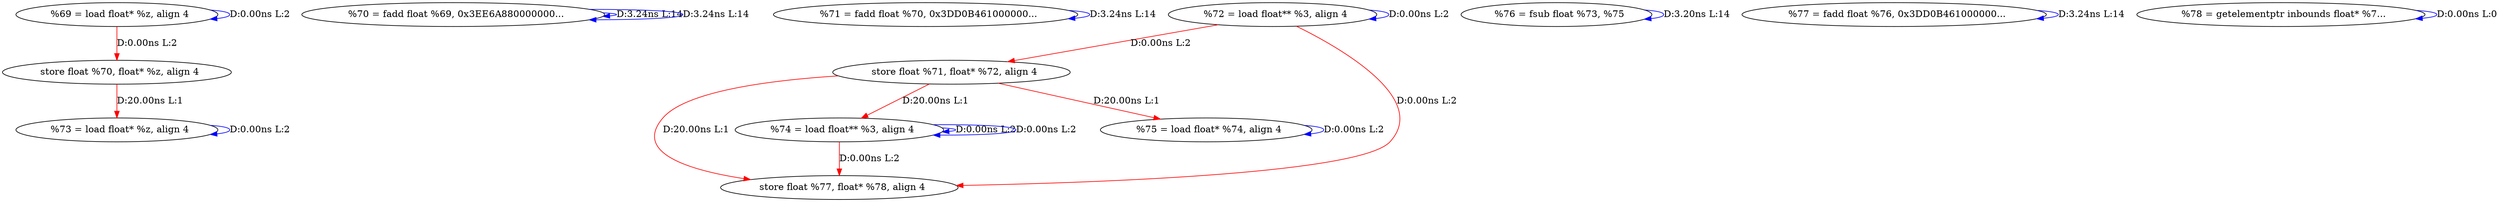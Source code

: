 digraph {
Node0x2e0cad0[label="  %69 = load float* %z, align 4"];
Node0x2e0cad0 -> Node0x2e0cad0[label="D:0.00ns L:2",color=blue];
Node0x2e18420[label="  store float %70, float* %z, align 4"];
Node0x2e0cad0 -> Node0x2e18420[label="D:0.00ns L:2",color=red];
Node0x2e18340[label="  %70 = fadd float %69, 0x3EE6A880000000..."];
Node0x2e18340 -> Node0x2e18340[label="D:3.24ns L:14",color=blue];
Node0x2e18340 -> Node0x2e18340[label="D:3.24ns L:14",color=blue];
Node0x2e187a0[label="  %73 = load float* %z, align 4"];
Node0x2e18420 -> Node0x2e187a0[label="D:20.00ns L:1",color=red];
Node0x2e18500[label="  %71 = fadd float %70, 0x3DD0B461000000..."];
Node0x2e18500 -> Node0x2e18500[label="D:3.24ns L:14",color=blue];
Node0x2e185e0[label="  %72 = load float** %3, align 4"];
Node0x2e185e0 -> Node0x2e185e0[label="D:0.00ns L:2",color=blue];
Node0x2e186c0[label="  store float %71, float* %72, align 4"];
Node0x2e185e0 -> Node0x2e186c0[label="D:0.00ns L:2",color=red];
Node0x2e18ce0[label="  store float %77, float* %78, align 4"];
Node0x2e185e0 -> Node0x2e18ce0[label="D:0.00ns L:2",color=red];
Node0x2e18880[label="  %74 = load float** %3, align 4"];
Node0x2e186c0 -> Node0x2e18880[label="D:20.00ns L:1",color=red];
Node0x2e18960[label="  %75 = load float* %74, align 4"];
Node0x2e186c0 -> Node0x2e18960[label="D:20.00ns L:1",color=red];
Node0x2e186c0 -> Node0x2e18ce0[label="D:20.00ns L:1",color=red];
Node0x2e187a0 -> Node0x2e187a0[label="D:0.00ns L:2",color=blue];
Node0x2e18880 -> Node0x2e18880[label="D:0.00ns L:2",color=blue];
Node0x2e18880 -> Node0x2e18880[label="D:0.00ns L:2",color=blue];
Node0x2e18880 -> Node0x2e18ce0[label="D:0.00ns L:2",color=red];
Node0x2e18960 -> Node0x2e18960[label="D:0.00ns L:2",color=blue];
Node0x2e18a40[label="  %76 = fsub float %73, %75"];
Node0x2e18a40 -> Node0x2e18a40[label="D:3.20ns L:14",color=blue];
Node0x2e18b20[label="  %77 = fadd float %76, 0x3DD0B461000000..."];
Node0x2e18b20 -> Node0x2e18b20[label="D:3.24ns L:14",color=blue];
Node0x2e18c00[label="  %78 = getelementptr inbounds float* %7..."];
Node0x2e18c00 -> Node0x2e18c00[label="D:0.00ns L:0",color=blue];
}
